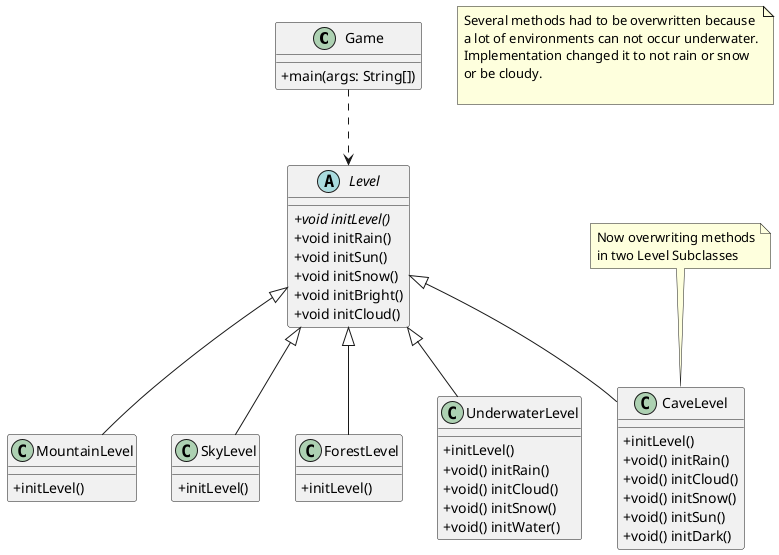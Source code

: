 @startuml
skinparam classAttributeIconSize 0


class Game {
+main(args: String[])
}

abstract class Level {

    +{abstract} void initLevel()
    +void initRain()
    +void initSun()
    +void initSnow()
    +void initBright()
    +void initCloud()


}

class MountainLevel {
+initLevel()

}


class SkyLevel {
 +initLevel()

}

class ForestLevel {

+initLevel()
}

class UnderwaterLevel {

+initLevel()
+void() initRain()
+void() initCloud()
+void() initSnow()
+void() initWater()
}

class CaveLevel {

+initLevel()
+void() initRain()
+void() initCloud()
+void() initSnow()
+void() initSun()
+void() initDark()
}
note as N1
 Several methods had to be overwritten because
 a lot of environments can not occur underwater.
 Implementation changed it to not rain or snow
 or be cloudy.

end note


note top of CaveLevel
  Now overwriting methods
  in two Level Subclasses
end note




Level <|-- SkyLevel
Level <|-- ForestLevel
Level <|-- MountainLevel
Level <|-- UnderwaterLevel
Level <|-- CaveLevel
Game .-> Level








@enduml